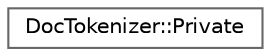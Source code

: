 digraph "Graphical Class Hierarchy"
{
 // INTERACTIVE_SVG=YES
 // LATEX_PDF_SIZE
  bgcolor="transparent";
  edge [fontname=Helvetica,fontsize=10,labelfontname=Helvetica,labelfontsize=10];
  node [fontname=Helvetica,fontsize=10,shape=box,height=0.2,width=0.4];
  rankdir="LR";
  Node0 [label="DocTokenizer::Private",height=0.2,width=0.4,color="grey40", fillcolor="white", style="filled",URL="$d5/dfd/struct_doc_tokenizer_1_1_private.html",tooltip=" "];
}
